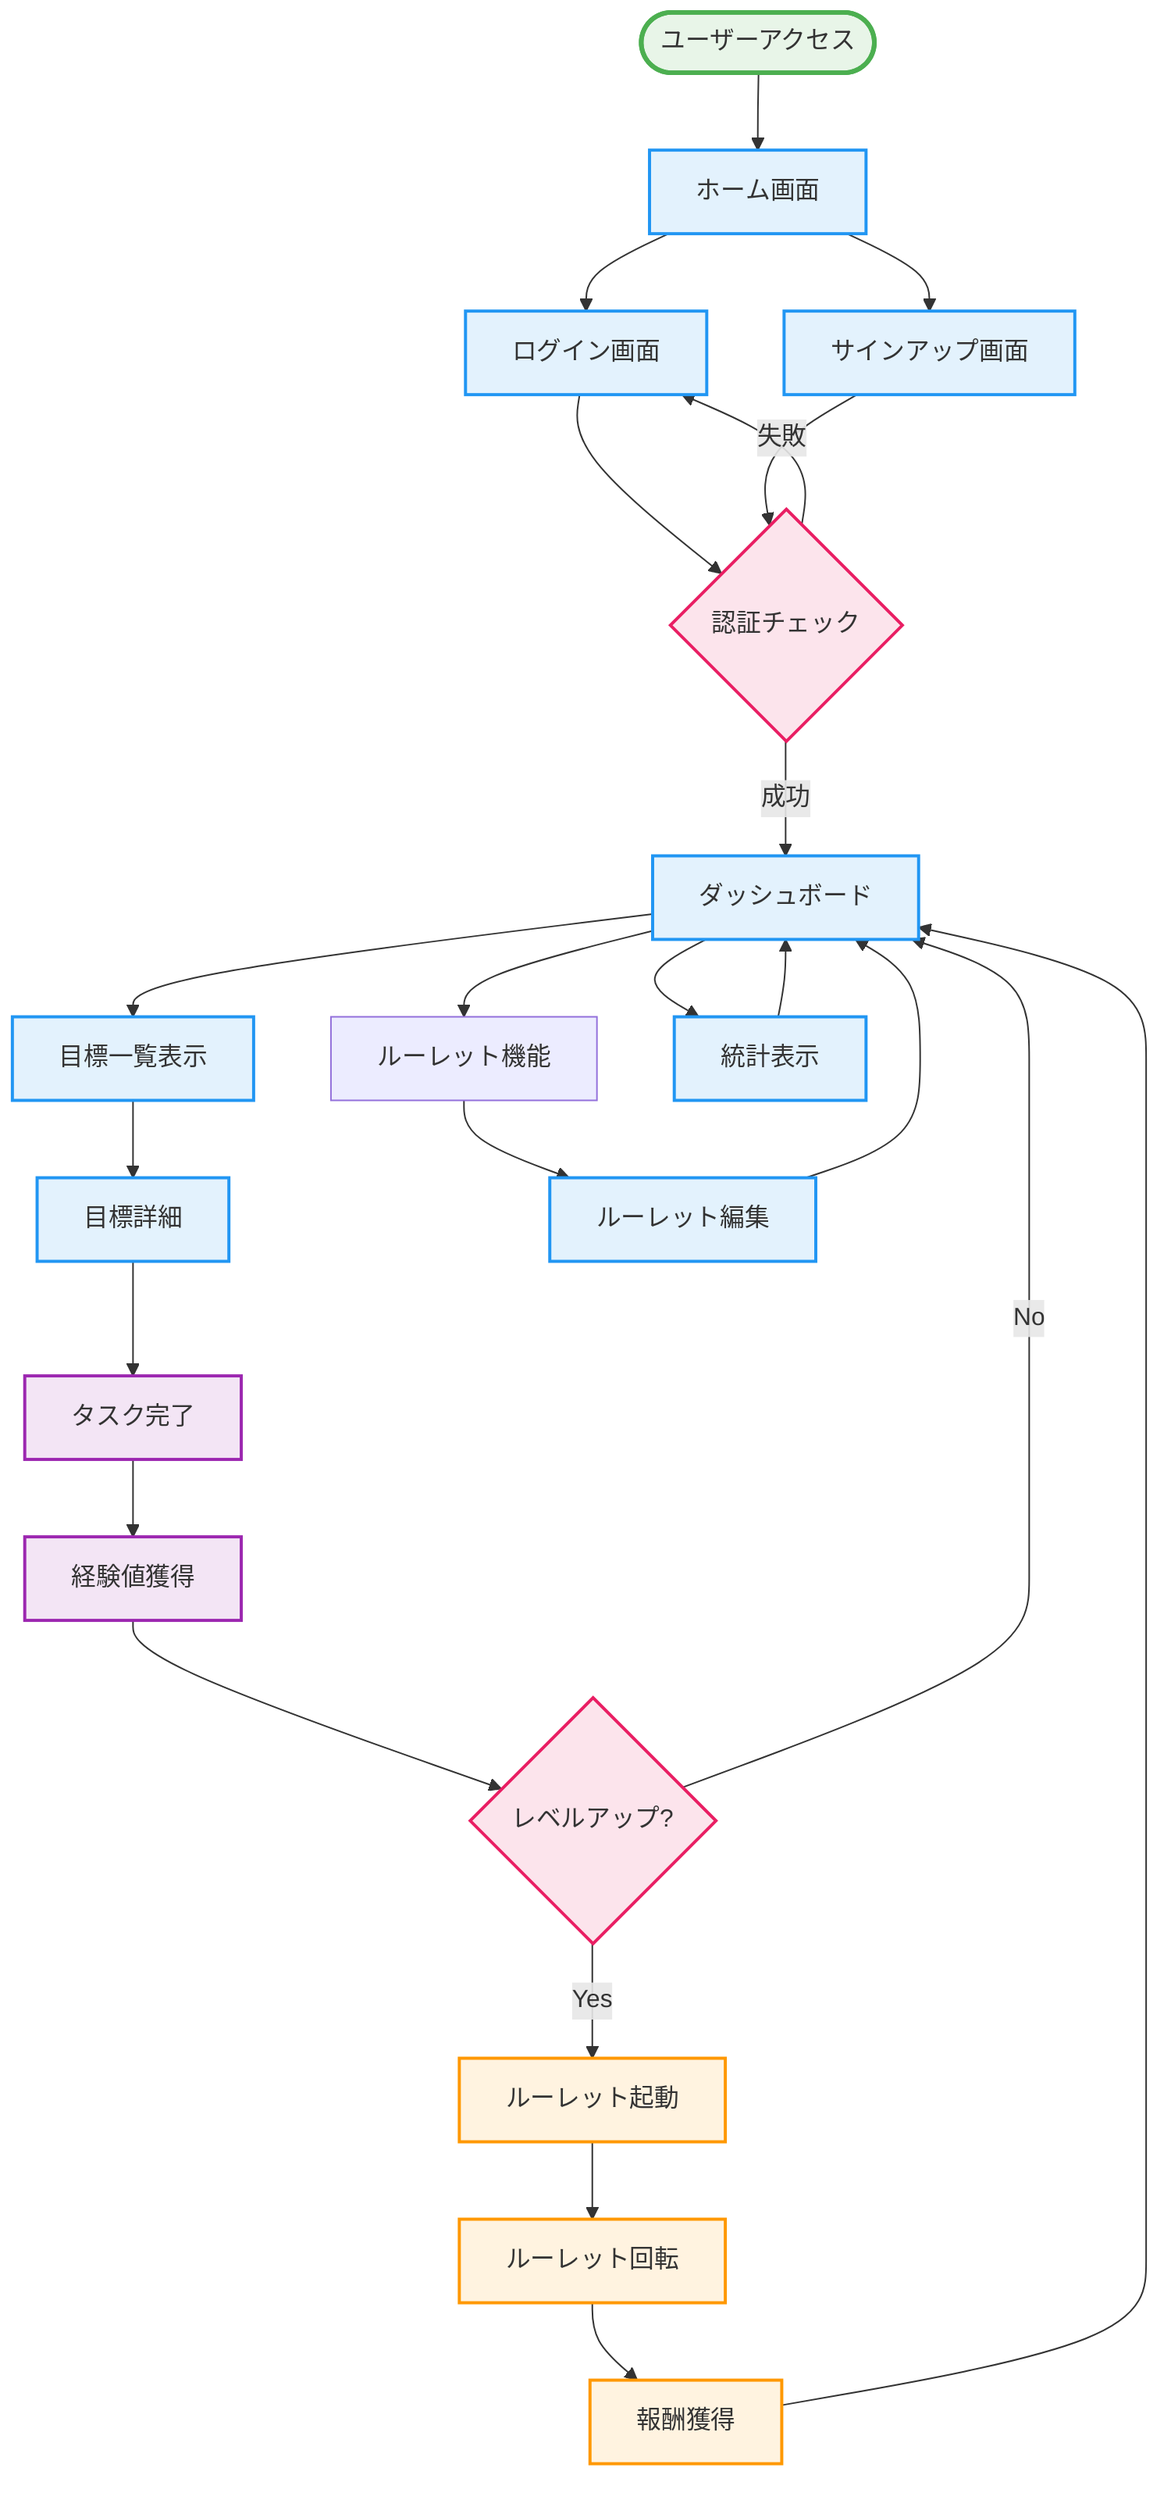 graph TD
    Start([ユーザーアクセス]) --> Home[ホーム画面]
    Home --> Login[ログイン画面]
    Home --> Signup[サインアップ画面]
    
    Login --> Auth{認証チェック}
    Signup --> Auth
    
    Auth -->|成功| Dashboard[ダッシュボード]
    Auth -->|失敗| Login
    
    Dashboard --> GoalList[目標一覧表示]
    Dashboard --> Roulette[ルーレット機能]
    Dashboard --> Stats[統計表示]
    
    GoalList --> GoalDetail[目標詳細]
    GoalDetail --> TaskComplete[タスク完了]
    TaskComplete --> ExpGain[経験値獲得]
    ExpGain --> LevelUp{レベルアップ?}
    
    LevelUp -->|Yes| RouletteTrigger[ルーレット起動]
    LevelUp -->|No| Dashboard
    
    RouletteTrigger --> RouletteSpin[ルーレット回転]
    RouletteSpin --> Reward[報酬獲得]
    Reward --> Dashboard
    
    Roulette --> RouletteEdit[ルーレット編集]
    RouletteEdit --> Dashboard
    
    Stats --> Dashboard
    
    %% スタイル定義
    classDef start fill:#e8f5e8,stroke:#4caf50,stroke-width:3px
    classDef page fill:#e3f2fd,stroke:#2196f3,stroke-width:2px
    classDef modal fill:#fff3e0,stroke:#ff9800,stroke-width:2px
    classDef decision fill:#fce4ec,stroke:#e91e63,stroke-width:2px
    classDef action fill:#f3e5f5,stroke:#9c27b0,stroke-width:2px
    
    class Start start
    class Home,Login,Signup,Dashboard,GoalList,GoalDetail,RouletteEdit,Stats page
    class RouletteTrigger,RouletteSpin,Reward modal
    class Auth,LevelUp decision
    class TaskComplete,ExpGain action